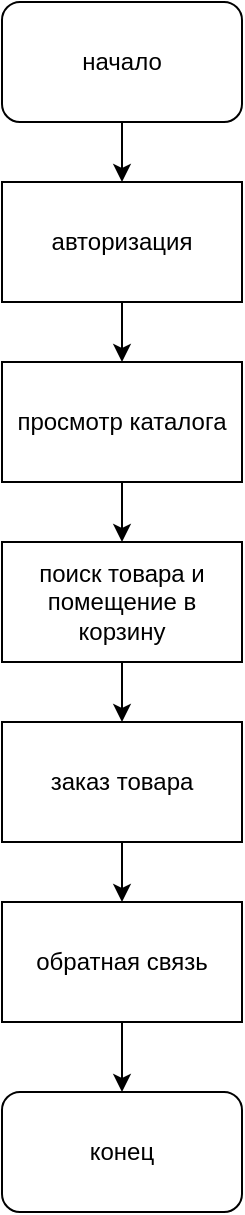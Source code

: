 <mxfile>
    <diagram id="WUs80a9QKyHdb7vzW80B" name="Страница 1">
        <mxGraphModel dx="735" dy="562" grid="1" gridSize="10" guides="1" tooltips="1" connect="1" arrows="1" fold="1" page="1" pageScale="1" pageWidth="827" pageHeight="1169" math="0" shadow="0">
            <root>
                <mxCell id="0"/>
                <mxCell id="1" parent="0"/>
                <mxCell id="2" value="начало" style="rounded=1;whiteSpace=wrap;html=1;" vertex="1" parent="1">
                    <mxGeometry x="70" y="10" width="120" height="60" as="geometry"/>
                </mxCell>
                <mxCell id="3" value="конец" style="rounded=1;whiteSpace=wrap;html=1;" vertex="1" parent="1">
                    <mxGeometry x="70" y="555" width="120" height="60" as="geometry"/>
                </mxCell>
                <mxCell id="4" value="авторизация" style="rounded=0;whiteSpace=wrap;html=1;" vertex="1" parent="1">
                    <mxGeometry x="70" y="100" width="120" height="60" as="geometry"/>
                </mxCell>
                <mxCell id="5" value="обратная связь" style="rounded=0;whiteSpace=wrap;html=1;" vertex="1" parent="1">
                    <mxGeometry x="70" y="460" width="120" height="60" as="geometry"/>
                </mxCell>
                <mxCell id="6" value="заказ товара" style="rounded=0;whiteSpace=wrap;html=1;" vertex="1" parent="1">
                    <mxGeometry x="70" y="370" width="120" height="60" as="geometry"/>
                </mxCell>
                <mxCell id="7" value="поиск товара и помещение в корзину" style="rounded=0;whiteSpace=wrap;html=1;" vertex="1" parent="1">
                    <mxGeometry x="70" y="280" width="120" height="60" as="geometry"/>
                </mxCell>
                <mxCell id="9" value="просмотр каталога" style="rounded=0;whiteSpace=wrap;html=1;" vertex="1" parent="1">
                    <mxGeometry x="70" y="190" width="120" height="60" as="geometry"/>
                </mxCell>
                <mxCell id="10" value="" style="endArrow=classic;html=1;exitX=0.5;exitY=1;exitDx=0;exitDy=0;" edge="1" parent="1" source="4" target="9">
                    <mxGeometry width="50" height="50" relative="1" as="geometry">
                        <mxPoint x="350" y="420" as="sourcePoint"/>
                        <mxPoint x="400" y="370" as="targetPoint"/>
                    </mxGeometry>
                </mxCell>
                <mxCell id="11" value="" style="endArrow=classic;html=1;exitX=0.5;exitY=1;exitDx=0;exitDy=0;" edge="1" parent="1" source="9" target="7">
                    <mxGeometry width="50" height="50" relative="1" as="geometry">
                        <mxPoint x="350" y="420" as="sourcePoint"/>
                        <mxPoint x="400" y="370" as="targetPoint"/>
                    </mxGeometry>
                </mxCell>
                <mxCell id="12" value="" style="endArrow=classic;html=1;exitX=0.5;exitY=1;exitDx=0;exitDy=0;entryX=0.5;entryY=0;entryDx=0;entryDy=0;" edge="1" parent="1" source="7" target="6">
                    <mxGeometry width="50" height="50" relative="1" as="geometry">
                        <mxPoint x="350" y="420" as="sourcePoint"/>
                        <mxPoint x="400" y="370" as="targetPoint"/>
                    </mxGeometry>
                </mxCell>
                <mxCell id="13" value="" style="endArrow=classic;html=1;exitX=0.5;exitY=1;exitDx=0;exitDy=0;entryX=0.5;entryY=0;entryDx=0;entryDy=0;" edge="1" parent="1" source="6" target="5">
                    <mxGeometry width="50" height="50" relative="1" as="geometry">
                        <mxPoint x="350" y="420" as="sourcePoint"/>
                        <mxPoint x="400" y="370" as="targetPoint"/>
                    </mxGeometry>
                </mxCell>
                <mxCell id="14" value="" style="endArrow=classic;html=1;exitX=0.5;exitY=1;exitDx=0;exitDy=0;entryX=0.5;entryY=0;entryDx=0;entryDy=0;" edge="1" parent="1" source="5" target="3">
                    <mxGeometry width="50" height="50" relative="1" as="geometry">
                        <mxPoint x="350" y="420" as="sourcePoint"/>
                        <mxPoint x="400" y="370" as="targetPoint"/>
                    </mxGeometry>
                </mxCell>
                <mxCell id="15" value="" style="endArrow=classic;html=1;exitX=0.5;exitY=1;exitDx=0;exitDy=0;entryX=0.5;entryY=0;entryDx=0;entryDy=0;" edge="1" parent="1" source="2" target="4">
                    <mxGeometry width="50" height="50" relative="1" as="geometry">
                        <mxPoint x="350" y="120" as="sourcePoint"/>
                        <mxPoint x="400" y="70" as="targetPoint"/>
                    </mxGeometry>
                </mxCell>
            </root>
        </mxGraphModel>
    </diagram>
</mxfile>